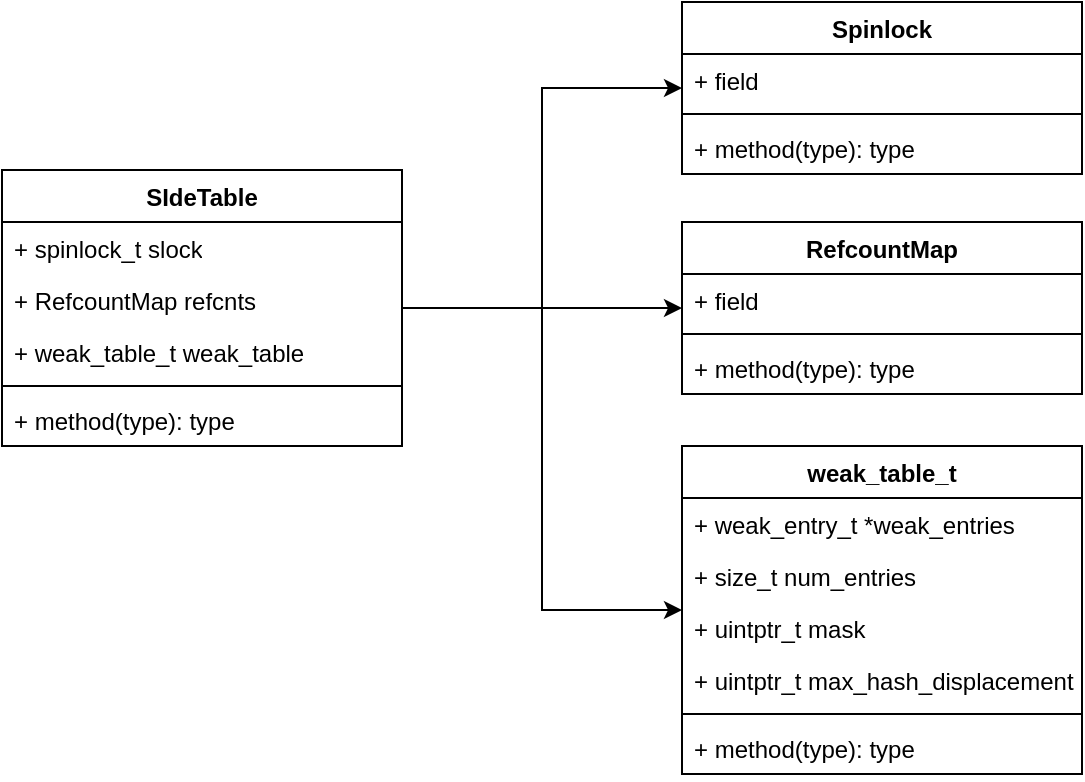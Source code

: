 <mxfile version="25.0.3">
  <diagram name="第 1 页" id="TZUA75wNdtSIjv-iA58c">
    <mxGraphModel dx="1434" dy="761" grid="1" gridSize="10" guides="1" tooltips="1" connect="1" arrows="1" fold="1" page="1" pageScale="1" pageWidth="827" pageHeight="1169" math="0" shadow="0">
      <root>
        <mxCell id="0" />
        <mxCell id="1" parent="0" />
        <mxCell id="KJPQUpvhDc8J6XaB4wf9-13" style="edgeStyle=orthogonalEdgeStyle;rounded=0;orthogonalLoop=1;jettySize=auto;html=1;" edge="1" parent="1" source="KJPQUpvhDc8J6XaB4wf9-1" target="KJPQUpvhDc8J6XaB4wf9-7">
          <mxGeometry relative="1" as="geometry" />
        </mxCell>
        <mxCell id="KJPQUpvhDc8J6XaB4wf9-18" style="edgeStyle=orthogonalEdgeStyle;rounded=0;orthogonalLoop=1;jettySize=auto;html=1;" edge="1" parent="1" source="KJPQUpvhDc8J6XaB4wf9-1" target="KJPQUpvhDc8J6XaB4wf9-14">
          <mxGeometry relative="1" as="geometry" />
        </mxCell>
        <mxCell id="KJPQUpvhDc8J6XaB4wf9-23" style="edgeStyle=orthogonalEdgeStyle;rounded=0;orthogonalLoop=1;jettySize=auto;html=1;" edge="1" parent="1" source="KJPQUpvhDc8J6XaB4wf9-1" target="KJPQUpvhDc8J6XaB4wf9-19">
          <mxGeometry relative="1" as="geometry" />
        </mxCell>
        <mxCell id="KJPQUpvhDc8J6XaB4wf9-1" value="SIdeTable" style="swimlane;fontStyle=1;align=center;verticalAlign=top;childLayout=stackLayout;horizontal=1;startSize=26;horizontalStack=0;resizeParent=1;resizeParentMax=0;resizeLast=0;collapsible=1;marginBottom=0;whiteSpace=wrap;html=1;" vertex="1" parent="1">
          <mxGeometry x="130" y="224" width="200" height="138" as="geometry" />
        </mxCell>
        <mxCell id="KJPQUpvhDc8J6XaB4wf9-2" value="+ spinlock_t slock" style="text;strokeColor=none;fillColor=none;align=left;verticalAlign=top;spacingLeft=4;spacingRight=4;overflow=hidden;rotatable=0;points=[[0,0.5],[1,0.5]];portConstraint=eastwest;whiteSpace=wrap;html=1;" vertex="1" parent="KJPQUpvhDc8J6XaB4wf9-1">
          <mxGeometry y="26" width="200" height="26" as="geometry" />
        </mxCell>
        <mxCell id="KJPQUpvhDc8J6XaB4wf9-5" value="+ RefcountMap refcnts" style="text;strokeColor=none;fillColor=none;align=left;verticalAlign=top;spacingLeft=4;spacingRight=4;overflow=hidden;rotatable=0;points=[[0,0.5],[1,0.5]];portConstraint=eastwest;whiteSpace=wrap;html=1;" vertex="1" parent="KJPQUpvhDc8J6XaB4wf9-1">
          <mxGeometry y="52" width="200" height="26" as="geometry" />
        </mxCell>
        <mxCell id="KJPQUpvhDc8J6XaB4wf9-6" value="+ weak_table_t weak_table" style="text;strokeColor=none;fillColor=none;align=left;verticalAlign=top;spacingLeft=4;spacingRight=4;overflow=hidden;rotatable=0;points=[[0,0.5],[1,0.5]];portConstraint=eastwest;whiteSpace=wrap;html=1;" vertex="1" parent="KJPQUpvhDc8J6XaB4wf9-1">
          <mxGeometry y="78" width="200" height="26" as="geometry" />
        </mxCell>
        <mxCell id="KJPQUpvhDc8J6XaB4wf9-3" value="" style="line;strokeWidth=1;fillColor=none;align=left;verticalAlign=middle;spacingTop=-1;spacingLeft=3;spacingRight=3;rotatable=0;labelPosition=right;points=[];portConstraint=eastwest;strokeColor=inherit;" vertex="1" parent="KJPQUpvhDc8J6XaB4wf9-1">
          <mxGeometry y="104" width="200" height="8" as="geometry" />
        </mxCell>
        <mxCell id="KJPQUpvhDc8J6XaB4wf9-4" value="+ method(type): type" style="text;strokeColor=none;fillColor=none;align=left;verticalAlign=top;spacingLeft=4;spacingRight=4;overflow=hidden;rotatable=0;points=[[0,0.5],[1,0.5]];portConstraint=eastwest;whiteSpace=wrap;html=1;" vertex="1" parent="KJPQUpvhDc8J6XaB4wf9-1">
          <mxGeometry y="112" width="200" height="26" as="geometry" />
        </mxCell>
        <mxCell id="KJPQUpvhDc8J6XaB4wf9-7" value="Spinlock" style="swimlane;fontStyle=1;align=center;verticalAlign=top;childLayout=stackLayout;horizontal=1;startSize=26;horizontalStack=0;resizeParent=1;resizeParentMax=0;resizeLast=0;collapsible=1;marginBottom=0;whiteSpace=wrap;html=1;" vertex="1" parent="1">
          <mxGeometry x="470" y="140" width="200" height="86" as="geometry" />
        </mxCell>
        <mxCell id="KJPQUpvhDc8J6XaB4wf9-9" value="+ field" style="text;strokeColor=none;fillColor=none;align=left;verticalAlign=top;spacingLeft=4;spacingRight=4;overflow=hidden;rotatable=0;points=[[0,0.5],[1,0.5]];portConstraint=eastwest;whiteSpace=wrap;html=1;" vertex="1" parent="KJPQUpvhDc8J6XaB4wf9-7">
          <mxGeometry y="26" width="200" height="26" as="geometry" />
        </mxCell>
        <mxCell id="KJPQUpvhDc8J6XaB4wf9-11" value="" style="line;strokeWidth=1;fillColor=none;align=left;verticalAlign=middle;spacingTop=-1;spacingLeft=3;spacingRight=3;rotatable=0;labelPosition=right;points=[];portConstraint=eastwest;strokeColor=inherit;" vertex="1" parent="KJPQUpvhDc8J6XaB4wf9-7">
          <mxGeometry y="52" width="200" height="8" as="geometry" />
        </mxCell>
        <mxCell id="KJPQUpvhDc8J6XaB4wf9-12" value="+ method(type): type" style="text;strokeColor=none;fillColor=none;align=left;verticalAlign=top;spacingLeft=4;spacingRight=4;overflow=hidden;rotatable=0;points=[[0,0.5],[1,0.5]];portConstraint=eastwest;whiteSpace=wrap;html=1;" vertex="1" parent="KJPQUpvhDc8J6XaB4wf9-7">
          <mxGeometry y="60" width="200" height="26" as="geometry" />
        </mxCell>
        <mxCell id="KJPQUpvhDc8J6XaB4wf9-14" value="RefcountMap" style="swimlane;fontStyle=1;align=center;verticalAlign=top;childLayout=stackLayout;horizontal=1;startSize=26;horizontalStack=0;resizeParent=1;resizeParentMax=0;resizeLast=0;collapsible=1;marginBottom=0;whiteSpace=wrap;html=1;" vertex="1" parent="1">
          <mxGeometry x="470" y="250" width="200" height="86" as="geometry" />
        </mxCell>
        <mxCell id="KJPQUpvhDc8J6XaB4wf9-15" value="+ field" style="text;strokeColor=none;fillColor=none;align=left;verticalAlign=top;spacingLeft=4;spacingRight=4;overflow=hidden;rotatable=0;points=[[0,0.5],[1,0.5]];portConstraint=eastwest;whiteSpace=wrap;html=1;" vertex="1" parent="KJPQUpvhDc8J6XaB4wf9-14">
          <mxGeometry y="26" width="200" height="26" as="geometry" />
        </mxCell>
        <mxCell id="KJPQUpvhDc8J6XaB4wf9-16" value="" style="line;strokeWidth=1;fillColor=none;align=left;verticalAlign=middle;spacingTop=-1;spacingLeft=3;spacingRight=3;rotatable=0;labelPosition=right;points=[];portConstraint=eastwest;strokeColor=inherit;" vertex="1" parent="KJPQUpvhDc8J6XaB4wf9-14">
          <mxGeometry y="52" width="200" height="8" as="geometry" />
        </mxCell>
        <mxCell id="KJPQUpvhDc8J6XaB4wf9-17" value="+ method(type): type" style="text;strokeColor=none;fillColor=none;align=left;verticalAlign=top;spacingLeft=4;spacingRight=4;overflow=hidden;rotatable=0;points=[[0,0.5],[1,0.5]];portConstraint=eastwest;whiteSpace=wrap;html=1;" vertex="1" parent="KJPQUpvhDc8J6XaB4wf9-14">
          <mxGeometry y="60" width="200" height="26" as="geometry" />
        </mxCell>
        <mxCell id="KJPQUpvhDc8J6XaB4wf9-19" value="weak_table_t" style="swimlane;fontStyle=1;align=center;verticalAlign=top;childLayout=stackLayout;horizontal=1;startSize=26;horizontalStack=0;resizeParent=1;resizeParentMax=0;resizeLast=0;collapsible=1;marginBottom=0;whiteSpace=wrap;html=1;" vertex="1" parent="1">
          <mxGeometry x="470" y="362" width="200" height="164" as="geometry" />
        </mxCell>
        <mxCell id="KJPQUpvhDc8J6XaB4wf9-20" value="+ weak_entry_t *weak_entries" style="text;strokeColor=none;fillColor=none;align=left;verticalAlign=top;spacingLeft=4;spacingRight=4;overflow=hidden;rotatable=0;points=[[0,0.5],[1,0.5]];portConstraint=eastwest;whiteSpace=wrap;html=1;" vertex="1" parent="KJPQUpvhDc8J6XaB4wf9-19">
          <mxGeometry y="26" width="200" height="26" as="geometry" />
        </mxCell>
        <mxCell id="KJPQUpvhDc8J6XaB4wf9-24" value="+ size_t num_entries" style="text;strokeColor=none;fillColor=none;align=left;verticalAlign=top;spacingLeft=4;spacingRight=4;overflow=hidden;rotatable=0;points=[[0,0.5],[1,0.5]];portConstraint=eastwest;whiteSpace=wrap;html=1;" vertex="1" parent="KJPQUpvhDc8J6XaB4wf9-19">
          <mxGeometry y="52" width="200" height="26" as="geometry" />
        </mxCell>
        <mxCell id="KJPQUpvhDc8J6XaB4wf9-29" value="+ uintptr_t mask" style="text;strokeColor=none;fillColor=none;align=left;verticalAlign=top;spacingLeft=4;spacingRight=4;overflow=hidden;rotatable=0;points=[[0,0.5],[1,0.5]];portConstraint=eastwest;whiteSpace=wrap;html=1;" vertex="1" parent="KJPQUpvhDc8J6XaB4wf9-19">
          <mxGeometry y="78" width="200" height="26" as="geometry" />
        </mxCell>
        <mxCell id="KJPQUpvhDc8J6XaB4wf9-30" value="+ uintptr_t max_hash_displacement" style="text;strokeColor=none;fillColor=none;align=left;verticalAlign=top;spacingLeft=4;spacingRight=4;overflow=hidden;rotatable=0;points=[[0,0.5],[1,0.5]];portConstraint=eastwest;whiteSpace=wrap;html=1;" vertex="1" parent="KJPQUpvhDc8J6XaB4wf9-19">
          <mxGeometry y="104" width="200" height="26" as="geometry" />
        </mxCell>
        <mxCell id="KJPQUpvhDc8J6XaB4wf9-21" value="" style="line;strokeWidth=1;fillColor=none;align=left;verticalAlign=middle;spacingTop=-1;spacingLeft=3;spacingRight=3;rotatable=0;labelPosition=right;points=[];portConstraint=eastwest;strokeColor=inherit;" vertex="1" parent="KJPQUpvhDc8J6XaB4wf9-19">
          <mxGeometry y="130" width="200" height="8" as="geometry" />
        </mxCell>
        <mxCell id="KJPQUpvhDc8J6XaB4wf9-22" value="+ method(type): type" style="text;strokeColor=none;fillColor=none;align=left;verticalAlign=top;spacingLeft=4;spacingRight=4;overflow=hidden;rotatable=0;points=[[0,0.5],[1,0.5]];portConstraint=eastwest;whiteSpace=wrap;html=1;" vertex="1" parent="KJPQUpvhDc8J6XaB4wf9-19">
          <mxGeometry y="138" width="200" height="26" as="geometry" />
        </mxCell>
      </root>
    </mxGraphModel>
  </diagram>
</mxfile>

